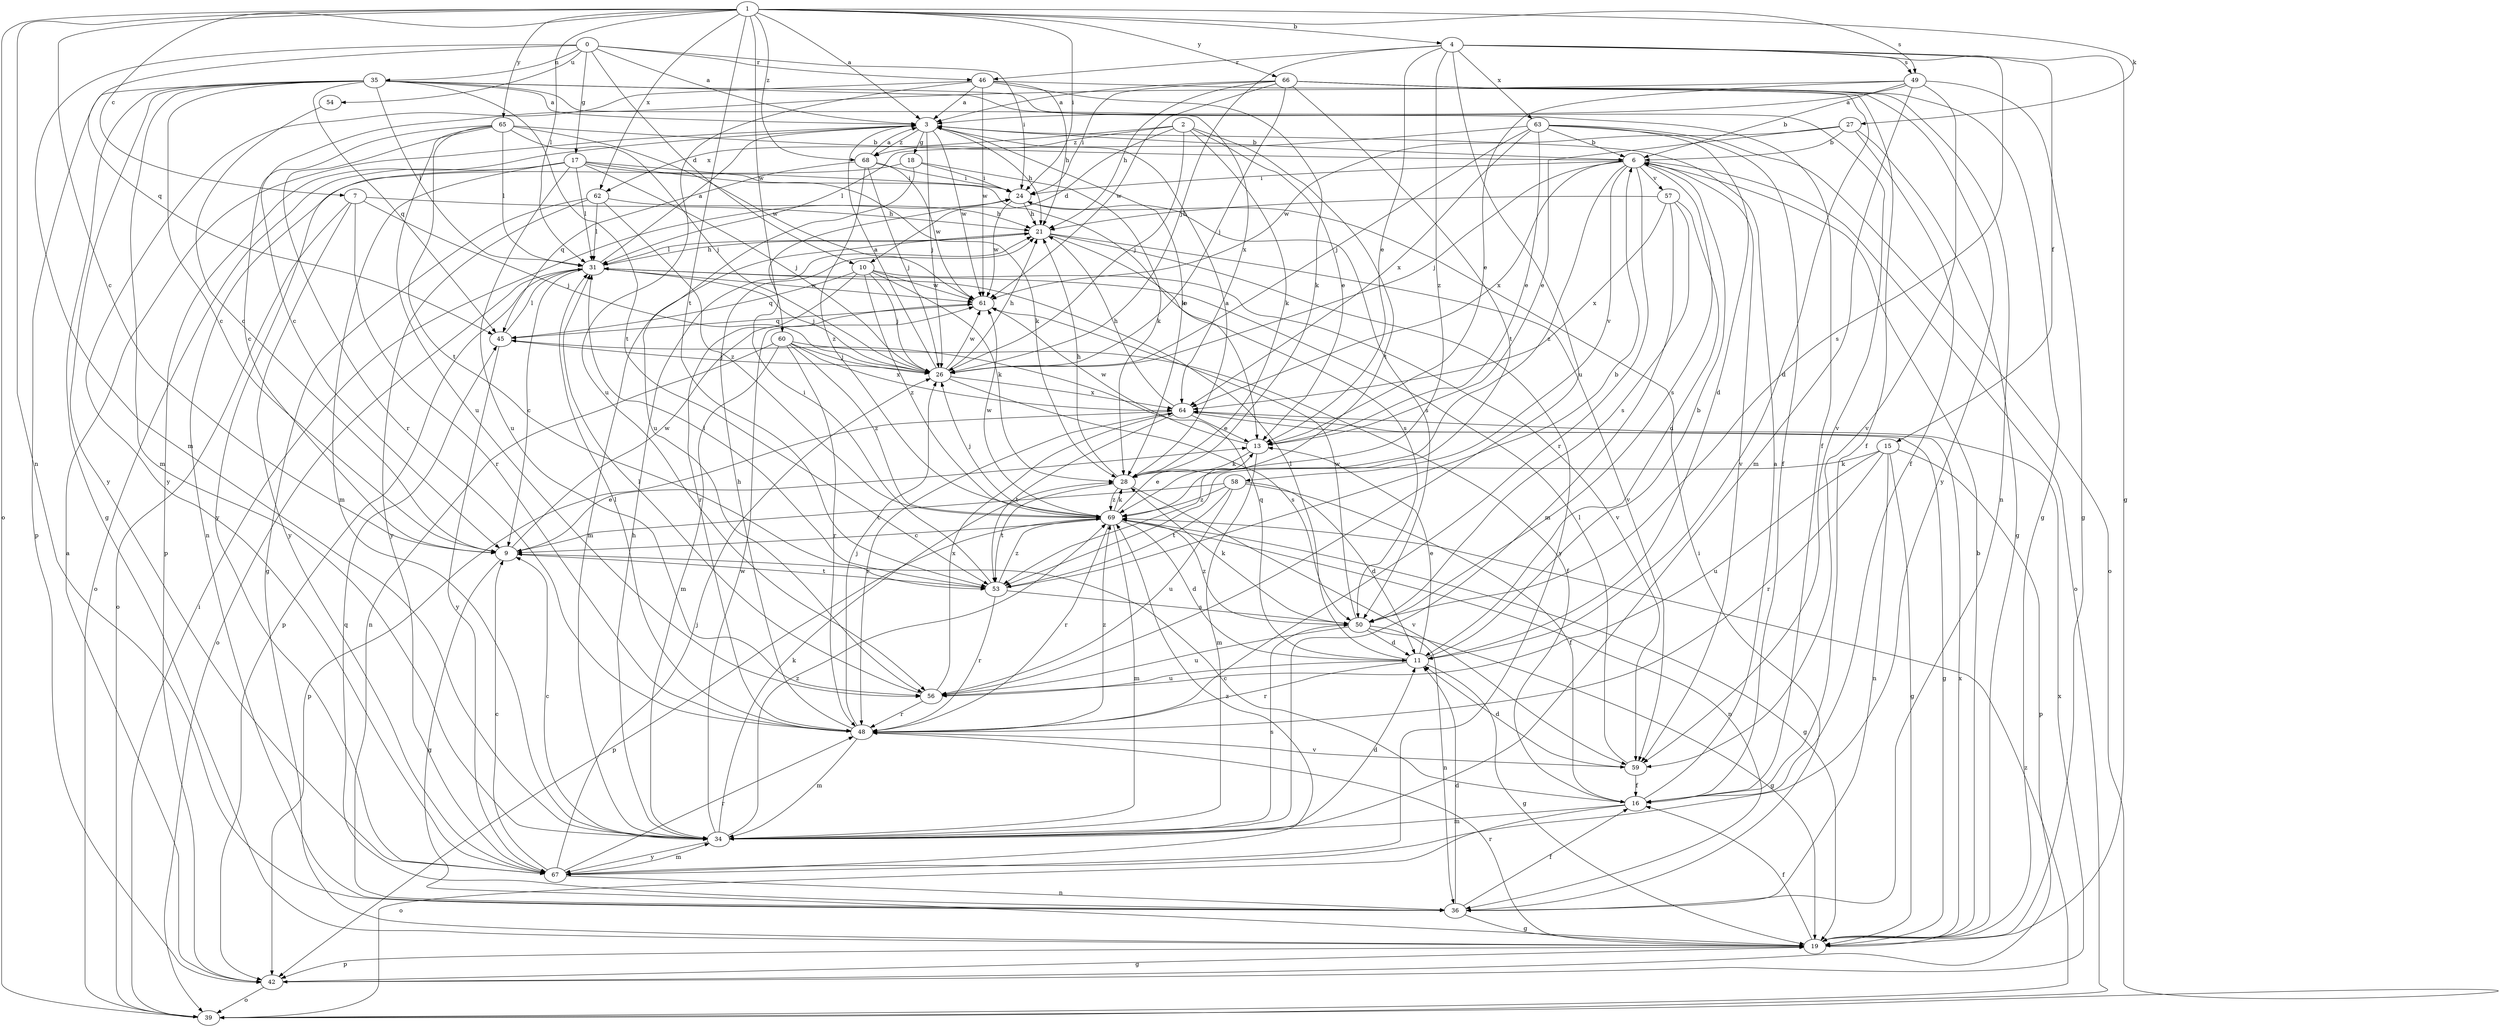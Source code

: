 strict digraph  {
0;
1;
2;
3;
4;
6;
7;
9;
10;
11;
13;
15;
16;
17;
18;
19;
21;
24;
26;
27;
28;
31;
34;
35;
36;
39;
42;
45;
46;
48;
49;
50;
53;
54;
56;
57;
58;
59;
60;
61;
62;
63;
64;
65;
66;
67;
68;
69;
0 -> 3  [label=a];
0 -> 10  [label=d];
0 -> 17  [label=g];
0 -> 24  [label=i];
0 -> 34  [label=m];
0 -> 35  [label=n];
0 -> 45  [label=q];
0 -> 46  [label=r];
0 -> 54  [label=u];
1 -> 3  [label=a];
1 -> 4  [label=b];
1 -> 7  [label=c];
1 -> 9  [label=c];
1 -> 24  [label=i];
1 -> 27  [label=k];
1 -> 31  [label=l];
1 -> 36  [label=n];
1 -> 39  [label=o];
1 -> 49  [label=s];
1 -> 53  [label=t];
1 -> 60  [label=w];
1 -> 62  [label=x];
1 -> 65  [label=y];
1 -> 66  [label=y];
1 -> 68  [label=z];
2 -> 10  [label=d];
2 -> 13  [label=e];
2 -> 26  [label=j];
2 -> 28  [label=k];
2 -> 53  [label=t];
2 -> 62  [label=x];
2 -> 68  [label=z];
3 -> 6  [label=b];
3 -> 18  [label=g];
3 -> 21  [label=h];
3 -> 26  [label=j];
3 -> 28  [label=k];
3 -> 42  [label=p];
3 -> 61  [label=w];
3 -> 68  [label=z];
4 -> 13  [label=e];
4 -> 15  [label=f];
4 -> 19  [label=g];
4 -> 26  [label=j];
4 -> 46  [label=r];
4 -> 49  [label=s];
4 -> 50  [label=s];
4 -> 56  [label=u];
4 -> 63  [label=x];
4 -> 69  [label=z];
6 -> 24  [label=i];
6 -> 26  [label=j];
6 -> 39  [label=o];
6 -> 48  [label=r];
6 -> 50  [label=s];
6 -> 57  [label=v];
6 -> 58  [label=v];
6 -> 59  [label=v];
6 -> 64  [label=x];
6 -> 69  [label=z];
7 -> 21  [label=h];
7 -> 26  [label=j];
7 -> 39  [label=o];
7 -> 48  [label=r];
7 -> 67  [label=y];
9 -> 13  [label=e];
9 -> 19  [label=g];
9 -> 53  [label=t];
9 -> 61  [label=w];
10 -> 26  [label=j];
10 -> 28  [label=k];
10 -> 45  [label=q];
10 -> 48  [label=r];
10 -> 59  [label=v];
10 -> 61  [label=w];
10 -> 69  [label=z];
11 -> 6  [label=b];
11 -> 13  [label=e];
11 -> 19  [label=g];
11 -> 31  [label=l];
11 -> 45  [label=q];
11 -> 48  [label=r];
11 -> 56  [label=u];
13 -> 28  [label=k];
13 -> 34  [label=m];
13 -> 61  [label=w];
15 -> 19  [label=g];
15 -> 28  [label=k];
15 -> 36  [label=n];
15 -> 42  [label=p];
15 -> 48  [label=r];
15 -> 56  [label=u];
16 -> 3  [label=a];
16 -> 9  [label=c];
16 -> 34  [label=m];
16 -> 39  [label=o];
17 -> 13  [label=e];
17 -> 24  [label=i];
17 -> 26  [label=j];
17 -> 28  [label=k];
17 -> 31  [label=l];
17 -> 34  [label=m];
17 -> 39  [label=o];
17 -> 56  [label=u];
17 -> 67  [label=y];
18 -> 24  [label=i];
18 -> 28  [label=k];
18 -> 36  [label=n];
18 -> 56  [label=u];
19 -> 6  [label=b];
19 -> 16  [label=f];
19 -> 42  [label=p];
19 -> 48  [label=r];
19 -> 64  [label=x];
21 -> 31  [label=l];
21 -> 34  [label=m];
21 -> 50  [label=s];
21 -> 59  [label=v];
21 -> 67  [label=y];
24 -> 21  [label=h];
24 -> 50  [label=s];
24 -> 61  [label=w];
26 -> 3  [label=a];
26 -> 21  [label=h];
26 -> 50  [label=s];
26 -> 61  [label=w];
26 -> 64  [label=x];
27 -> 6  [label=b];
27 -> 13  [label=e];
27 -> 16  [label=f];
27 -> 19  [label=g];
27 -> 61  [label=w];
28 -> 3  [label=a];
28 -> 21  [label=h];
28 -> 53  [label=t];
28 -> 59  [label=v];
28 -> 69  [label=z];
31 -> 3  [label=a];
31 -> 9  [label=c];
31 -> 21  [label=h];
31 -> 26  [label=j];
31 -> 39  [label=o];
31 -> 42  [label=p];
31 -> 61  [label=w];
34 -> 9  [label=c];
34 -> 11  [label=d];
34 -> 21  [label=h];
34 -> 28  [label=k];
34 -> 50  [label=s];
34 -> 61  [label=w];
34 -> 67  [label=y];
34 -> 69  [label=z];
35 -> 3  [label=a];
35 -> 9  [label=c];
35 -> 16  [label=f];
35 -> 19  [label=g];
35 -> 31  [label=l];
35 -> 34  [label=m];
35 -> 42  [label=p];
35 -> 45  [label=q];
35 -> 53  [label=t];
35 -> 59  [label=v];
35 -> 64  [label=x];
35 -> 67  [label=y];
36 -> 11  [label=d];
36 -> 16  [label=f];
36 -> 19  [label=g];
36 -> 24  [label=i];
36 -> 45  [label=q];
39 -> 24  [label=i];
39 -> 69  [label=z];
42 -> 3  [label=a];
42 -> 19  [label=g];
42 -> 39  [label=o];
42 -> 64  [label=x];
45 -> 26  [label=j];
45 -> 31  [label=l];
45 -> 67  [label=y];
46 -> 3  [label=a];
46 -> 11  [label=d];
46 -> 21  [label=h];
46 -> 28  [label=k];
46 -> 56  [label=u];
46 -> 61  [label=w];
46 -> 67  [label=y];
48 -> 21  [label=h];
48 -> 26  [label=j];
48 -> 31  [label=l];
48 -> 34  [label=m];
48 -> 59  [label=v];
48 -> 69  [label=z];
49 -> 3  [label=a];
49 -> 6  [label=b];
49 -> 9  [label=c];
49 -> 13  [label=e];
49 -> 19  [label=g];
49 -> 34  [label=m];
49 -> 59  [label=v];
50 -> 11  [label=d];
50 -> 19  [label=g];
50 -> 28  [label=k];
50 -> 36  [label=n];
50 -> 56  [label=u];
50 -> 61  [label=w];
50 -> 69  [label=z];
53 -> 6  [label=b];
53 -> 24  [label=i];
53 -> 31  [label=l];
53 -> 48  [label=r];
53 -> 50  [label=s];
53 -> 69  [label=z];
54 -> 9  [label=c];
56 -> 31  [label=l];
56 -> 48  [label=r];
56 -> 64  [label=x];
57 -> 11  [label=d];
57 -> 21  [label=h];
57 -> 34  [label=m];
57 -> 50  [label=s];
57 -> 64  [label=x];
58 -> 9  [label=c];
58 -> 11  [label=d];
58 -> 16  [label=f];
58 -> 53  [label=t];
58 -> 56  [label=u];
58 -> 69  [label=z];
59 -> 11  [label=d];
59 -> 16  [label=f];
59 -> 31  [label=l];
60 -> 16  [label=f];
60 -> 26  [label=j];
60 -> 34  [label=m];
60 -> 36  [label=n];
60 -> 48  [label=r];
60 -> 64  [label=x];
60 -> 69  [label=z];
61 -> 45  [label=q];
62 -> 19  [label=g];
62 -> 21  [label=h];
62 -> 31  [label=l];
62 -> 67  [label=y];
62 -> 69  [label=z];
63 -> 6  [label=b];
63 -> 11  [label=d];
63 -> 13  [label=e];
63 -> 16  [label=f];
63 -> 26  [label=j];
63 -> 31  [label=l];
63 -> 39  [label=o];
63 -> 64  [label=x];
64 -> 13  [label=e];
64 -> 19  [label=g];
64 -> 21  [label=h];
64 -> 42  [label=p];
64 -> 48  [label=r];
64 -> 53  [label=t];
65 -> 6  [label=b];
65 -> 9  [label=c];
65 -> 26  [label=j];
65 -> 31  [label=l];
65 -> 48  [label=r];
65 -> 53  [label=t];
65 -> 56  [label=u];
65 -> 61  [label=w];
66 -> 3  [label=a];
66 -> 16  [label=f];
66 -> 19  [label=g];
66 -> 21  [label=h];
66 -> 24  [label=i];
66 -> 26  [label=j];
66 -> 36  [label=n];
66 -> 53  [label=t];
66 -> 61  [label=w];
66 -> 67  [label=y];
67 -> 9  [label=c];
67 -> 26  [label=j];
67 -> 34  [label=m];
67 -> 36  [label=n];
67 -> 48  [label=r];
67 -> 69  [label=z];
68 -> 3  [label=a];
68 -> 24  [label=i];
68 -> 26  [label=j];
68 -> 45  [label=q];
68 -> 61  [label=w];
68 -> 69  [label=z];
69 -> 9  [label=c];
69 -> 11  [label=d];
69 -> 13  [label=e];
69 -> 19  [label=g];
69 -> 26  [label=j];
69 -> 28  [label=k];
69 -> 34  [label=m];
69 -> 36  [label=n];
69 -> 42  [label=p];
69 -> 48  [label=r];
69 -> 61  [label=w];
}
